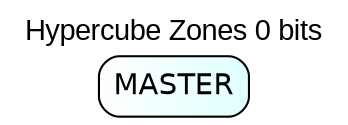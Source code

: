 graph G {
  bgcolor=white
  fontcolor=black
  labelloc=t
  fontname=Arial
  fontsiZe=16

  label="Hypercube Zones 0 bits"
  node[
    shape="box"
    style="rounded,filled"
    fillcolor="#ffffff:#e0ffff"
    margin=0.1
    fontname=Helvetica fontsiZe=12 fontcolor=black
    penwidth=1
    width=0.5
    height=0.3
  ]

  master[label = "MASTER"]
}

